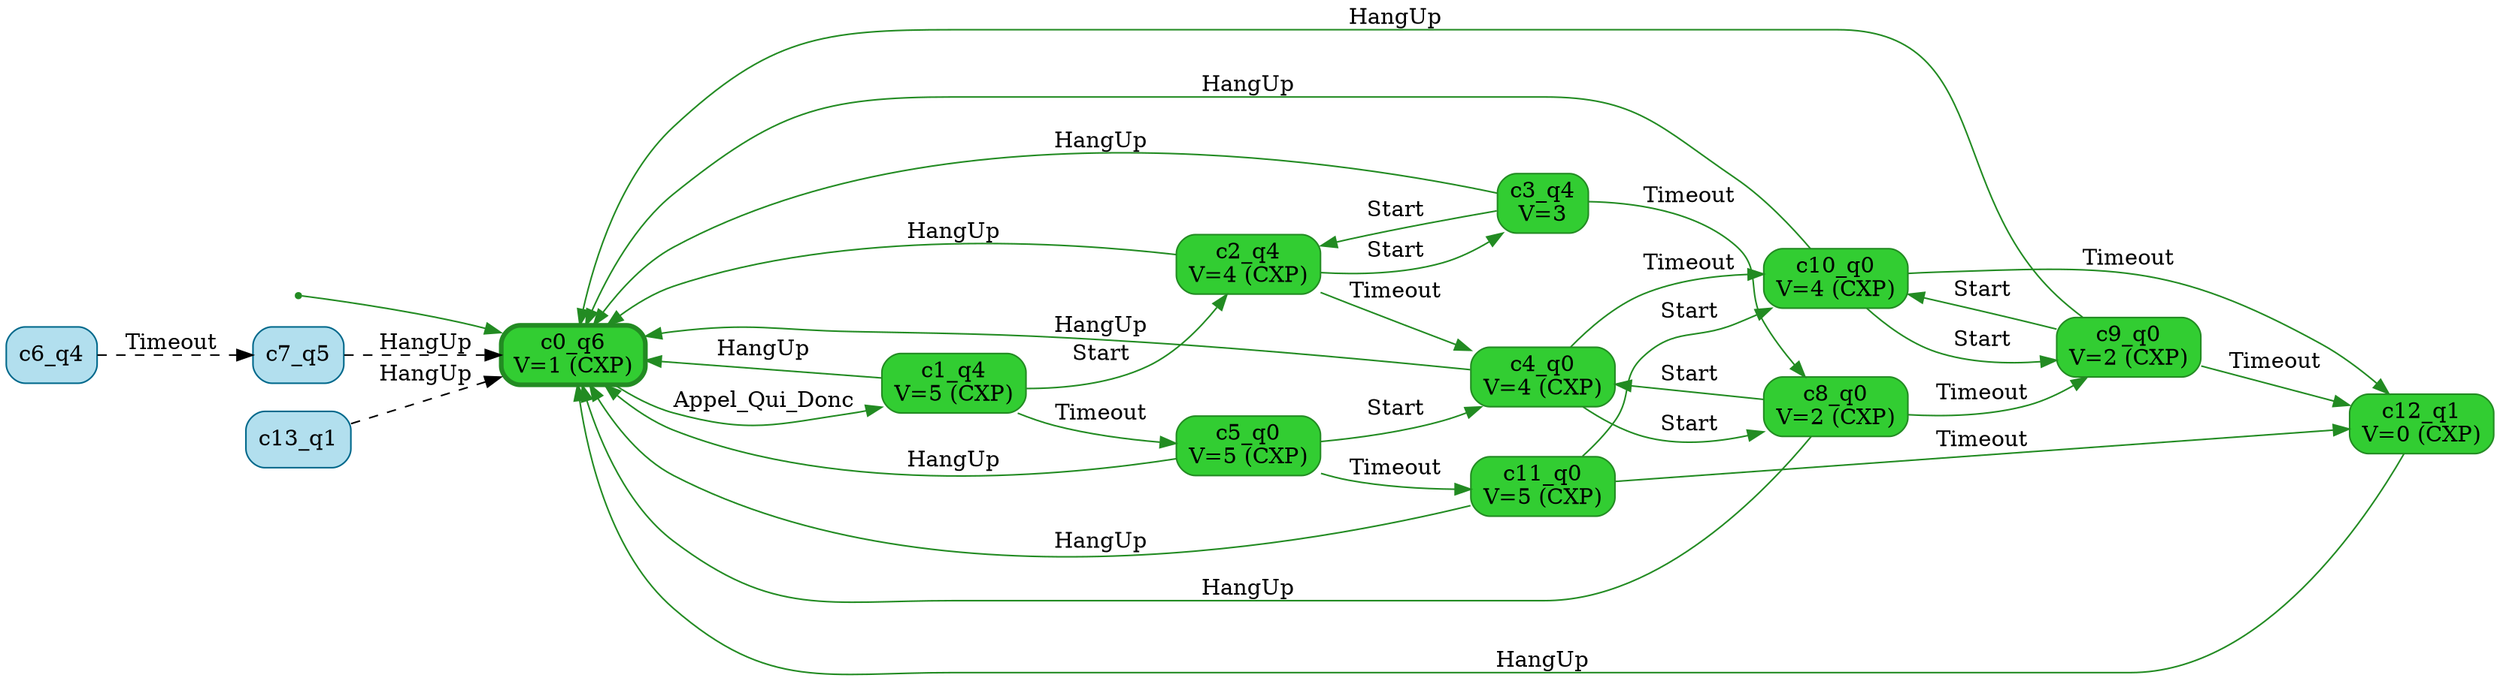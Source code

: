 digraph g {

	rankdir="LR"

	__invisible__[shape="point", color="forestgreen"]
	c0_q6[label="c0_q6\nV=1 (CXP)", shape="box", style="rounded, filled", color="forestgreen", fillcolor="limegreen", penwidth=3] // Initial
	c1_q4[label="c1_q4\nV=5 (CXP)", shape="box", style="rounded, filled", color="forestgreen", fillcolor="limegreen"]
	c2_q4[label="c2_q4\nV=4 (CXP)", shape="box", style="rounded, filled", color="forestgreen", fillcolor="limegreen"]
	c4_q0[label="c4_q0\nV=4 (CXP)", shape="box", style="rounded, filled", color="forestgreen", fillcolor="limegreen"]
	c8_q0[label="c8_q0\nV=2 (CXP)", shape="box", style="rounded, filled", color="forestgreen", fillcolor="limegreen"]
	c9_q0[label="c9_q0\nV=2 (CXP)", shape="box", style="rounded, filled", color="forestgreen", fillcolor="limegreen"]
	c10_q0[label="c10_q0\nV=4 (CXP)", shape="box", style="rounded, filled", color="forestgreen", fillcolor="limegreen"]
	c12_q1[label="c12_q1\nV=0 (CXP)", shape="box", style="rounded, filled", color="forestgreen", fillcolor="limegreen"]
	c3_q4[label="c3_q4\nV=3", shape="box", style="rounded, filled", color="forestgreen", fillcolor="limegreen"]
	c5_q0[label="c5_q0\nV=5 (CXP)", shape="box", style="rounded, filled", color="forestgreen", fillcolor="limegreen"]
	c11_q0[label="c11_q0\nV=5 (CXP)", shape="box", style="rounded, filled", color="forestgreen", fillcolor="limegreen"]
	c6_q4[label="c6_q4", shape="box", style="rounded, filled", color="deepskyblue4", fillcolor="lightblue2"]
	c7_q5[label="c7_q5", shape="box", style="rounded, filled", color="deepskyblue4", fillcolor="lightblue2"]
	c13_q1[label="c13_q1", shape="box", style="rounded, filled", color="deepskyblue4", fillcolor="lightblue2"]

	__invisible__ -> c0_q6[color="forestgreen"]
	c0_q6 -> c1_q4[label="Appel_Qui_Donc", color="forestgreen"]
	c1_q4 -> c2_q4[label="Start", color="forestgreen"]
	c2_q4 -> c4_q0[label="Timeout", color="forestgreen"]
	c4_q0 -> c8_q0[label="Start", color="forestgreen"]
	c8_q0 -> c9_q0[label="Timeout", color="forestgreen"]
	c9_q0 -> c10_q0[label="Start", color="forestgreen"]
	c10_q0 -> c9_q0[label="Start", color="forestgreen"]
	c10_q0 -> c0_q6[label="HangUp", color="forestgreen"]
	c10_q0 -> c12_q1[label="Timeout", color="forestgreen"]
	c12_q1 -> c0_q6[label="HangUp", color="forestgreen"]
	c9_q0 -> c0_q6[label="HangUp", color="forestgreen"]
	c9_q0 -> c12_q1[label="Timeout", color="forestgreen"]
	c8_q0 -> c4_q0[label="Start", color="forestgreen"]
	c8_q0 -> c0_q6[label="HangUp", color="forestgreen"]
	c4_q0 -> c10_q0[label="Timeout", color="forestgreen"]
	c4_q0 -> c0_q6[label="HangUp", color="forestgreen"]
	c2_q4 -> c0_q6[label="HangUp", color="forestgreen"]
	c2_q4 -> c3_q4[label="Start", color="forestgreen"]
	c3_q4 -> c2_q4[label="Start", color="forestgreen"]
	c3_q4 -> c0_q6[label="HangUp", color="forestgreen"]
	c3_q4 -> c8_q0[label="Timeout", color="forestgreen"]
	c1_q4 -> c5_q0[label="Timeout", color="forestgreen"]
	c5_q0 -> c11_q0[label="Timeout", color="forestgreen"]
	c11_q0 -> c12_q1[label="Timeout", color="forestgreen"]
	c11_q0 -> c0_q6[label="HangUp", color="forestgreen"]
	c11_q0 -> c10_q0[label="Start", color="forestgreen"]
	c5_q0 -> c0_q6[label="HangUp", color="forestgreen"]
	c5_q0 -> c4_q0[label="Start", color="forestgreen"]
	c1_q4 -> c0_q6[label="HangUp", color="forestgreen"]
	c6_q4 -> c7_q5[label="Timeout", color="black", style="dashed"]
	c7_q5 -> c0_q6[label="HangUp", color="black", style="dashed"]
	c13_q1 -> c0_q6[label="HangUp", color="black", style="dashed"]

}

